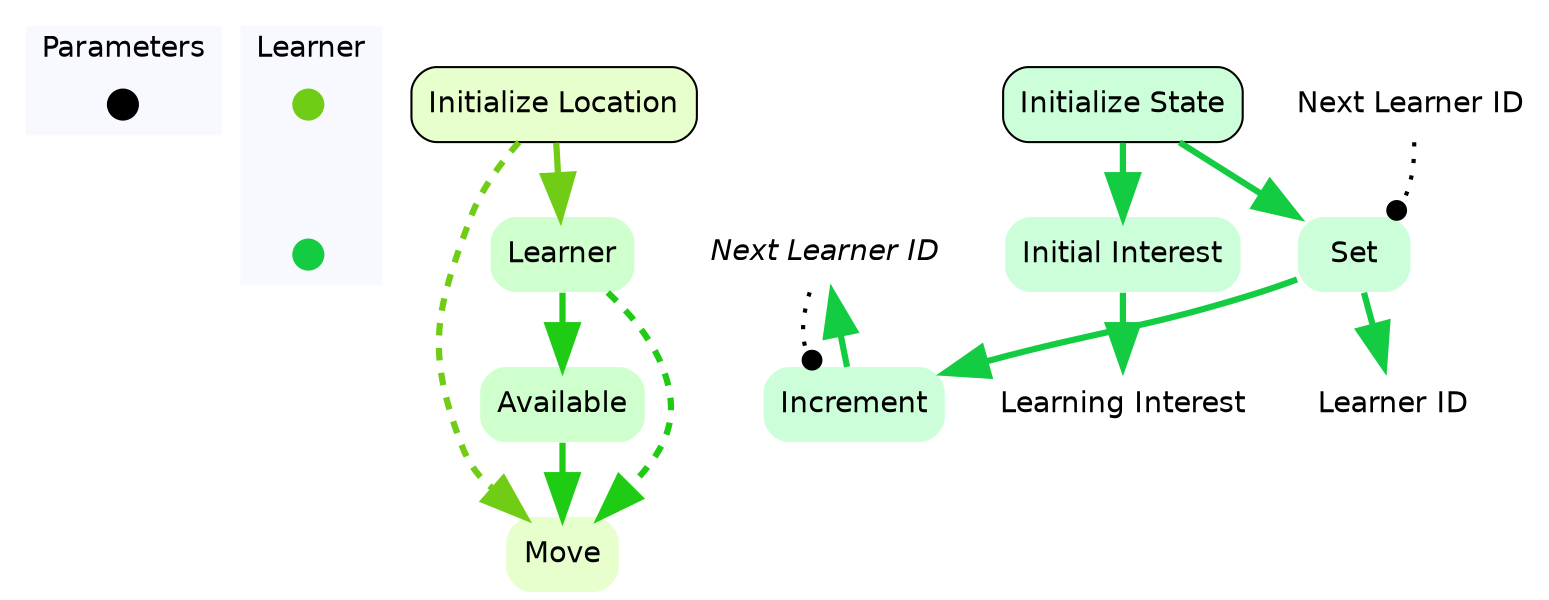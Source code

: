 digraph learner {
	concentrate=true;
	
	subgraph clustercontextKey {
		fontname=Helvetica;
		label="Parameters";
		style="filled";
		fillcolor=ghostwhite;
		color=white;
		labeljust=l;
		contextOverview [style=filled,shape=point,fixedsize=true,width=.2,height=.2,fontcolor=white,color="black",label=""];
	}
	subgraph clusterlearnerKey {
		fontname=Helvetica;
		nodesep=0.1;
		style="filled";
		fillcolor=ghostwhite;
		label="Learner";
		color=white;
		labeljust=l;
		initializeLocationOverview [fontname=Helvetica,style=filled,shape=point,fixedsize=true,width=.2,height=.2,fontcolor=white,color="0.25, 0.9 , 0.8",label="",URL="learner__Overview.svg"];
		initializeStateOverview [fontname=Helvetica,style=filled,shape=point,fixedsize=true,width=.2,height=.2,fontcolor=white,color="0.375, 0.9 , 0.8",label="",URL="learner__Overview.svg"];
initializeLocationOverview -> initializeStateOverview [style=invis];
	}

//subgraph clusterinitializeLocation {
	//style=filled;
	//color=white;
	//fillcolor="0.0, 0.0, 0.98";
		initializeLocation [shape=box,style="rounded,filled",fontname=Helvetica,color=black,fillcolor="0.25, 0.2, 1.0",label="Initialize Location",URL="learner_initializeLocation.svg"];
	initializeLocation ->  learner [color="0.25, 0.9 , 0.8",penwidth=3.0,arrowsize=2.0];
		availableQuery [shape=none,style="rounded,filled",fontname=Helvetica,color="0.324, 0.2, 1.0",label="Available"];
	availableQuery ->  moveLearner [color="0.324, 0.9 , 0.8",penwidth=3.0,arrowsize=2.0];
		moveLearner [shape=none,style="rounded,filled",fontname=Helvetica,color="0.25, 0.2, 1.0",label="Move"];
	initializeLocation ->  moveLearner:nw [style=dashed,color="0.25, 0.9 , 0.8",penwidth=3.0,arrowsize=2.0];
	learner -> moveLearner:ne [style=dashed,color="0.324, 0.9 , 0.8",penwidth=3.0,arrowsize=2.0];
		learner [shape=none,style="rounded,filled",fontname=Helvetica,color=gray,fillcolor="0.324, 0.2, 1.0",label="Learner"];
	learner ->  availableQuery [color="0.324, 0.9 , 0.8",penwidth=3.0,arrowsize=2.0];
//}
		simpleResourcesnextLearnerID [shape=none,fontsize=14,style="filled",fontname=Helvetica,color=none,fillcolor=white,label=<<i>Next Learner ID</i>>];
		learnerlearningInterest [shape=none,fontsize=14,style="filled",fontname=Helvetica,color=none,fillcolor=white,label="Learning Interest"];
		learnerlearnerID [shape=none,fontsize=14,style="filled",fontname=Helvetica,color=none,fillcolor=white,label="Learner ID"];

//subgraph clusterinitializeState {
	//style=filled;
	//color=white;
	//fillcolor="0.0, 0.0, 0.98";
		initializeState [shape=box,style="rounded,filled",fontname=Helvetica,color=black,fillcolor="0.375, 0.2, 1.0",label="Initialize State",URL="learner_initializeState.svg"];
	initializeState ->  initialInterest [color="0.375, 0.9 , 0.8",penwidth=3.0,arrowsize=2.0];
	initializeState ->  setLearnerIDToNextLearnerID [color="0.375, 0.9 , 0.8",penwidth=3.0,arrowsize=2.0];
	setLearnerIDToNextLearnerID ->  learnerlearnerID [color="0.375, 0.9 , 0.8",penwidth=3.0,arrowsize=2.0];
		initialInterest [shape=none,style="rounded,filled",fontname=Helvetica,color="0.375, 0.2, 1.0",label="Initial Interest"];
			initialInterest ->  learnerlearningInterest [color="0.375, 0.9 , 0.8",penwidth=3.0,arrowsize=2.0];

		setLearnerIDToNextLearnerID [shape=none,style="rounded,filled",fontname=Helvetica,color="0.375, 0.2, 1.0",label="Set"];
	setLearnerIDToNextLearnerID ->  incrementNextLearnerID [color="0.375, 0.9 , 0.8",penwidth=3.0,arrowsize=2.0];
		incrementNextLearnerID [shape=none,style="rounded,filled",fontname=Helvetica,color="0.375, 0.2, 1.0",label="Increment"];
			incrementNextLearnerID ->  simpleResourcesnextLearnerID [color="0.375, 0.9 , 0.8",penwidth=3.0,arrowsize=2.0];
//}

		importabcsetLearnerIDToNextLearnerIDsimpleResourcesnextLearnerID [fontname=Helvetica,shape=none,label="Next Learner ID"];
		importabcsetLearnerIDToNextLearnerIDsimpleResourcesnextLearnerID -> setLearnerIDToNextLearnerID:"ne" [style=dotted,arrowhead=dot,color=black,penwidth=2.0];
		simpleResourcesnextLearnerID -> incrementNextLearnerID:nw [style=dotted,arrowhead=dot,color=black,penwidth=2.0];
}
